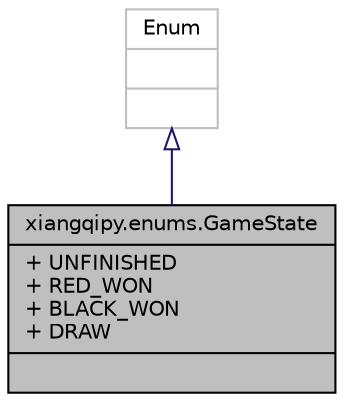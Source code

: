 digraph "xiangqipy.enums.GameState"
{
 // LATEX_PDF_SIZE
  edge [fontname="Helvetica",fontsize="10",labelfontname="Helvetica",labelfontsize="10"];
  node [fontname="Helvetica",fontsize="10",shape=record];
  Node1 [label="{xiangqipy.enums.GameState\n|+ UNFINISHED\l+ RED_WON\l+ BLACK_WON\l+ DRAW\l|}",height=0.2,width=0.4,color="black", fillcolor="grey75", style="filled", fontcolor="black",tooltip="Enum indicating state of game: is either unfinished, or a particular player has won."];
  Node2 -> Node1 [dir="back",color="midnightblue",fontsize="10",style="solid",arrowtail="onormal",fontname="Helvetica"];
  Node2 [label="{Enum\n||}",height=0.2,width=0.4,color="grey75", fillcolor="white", style="filled",tooltip=" "];
}
